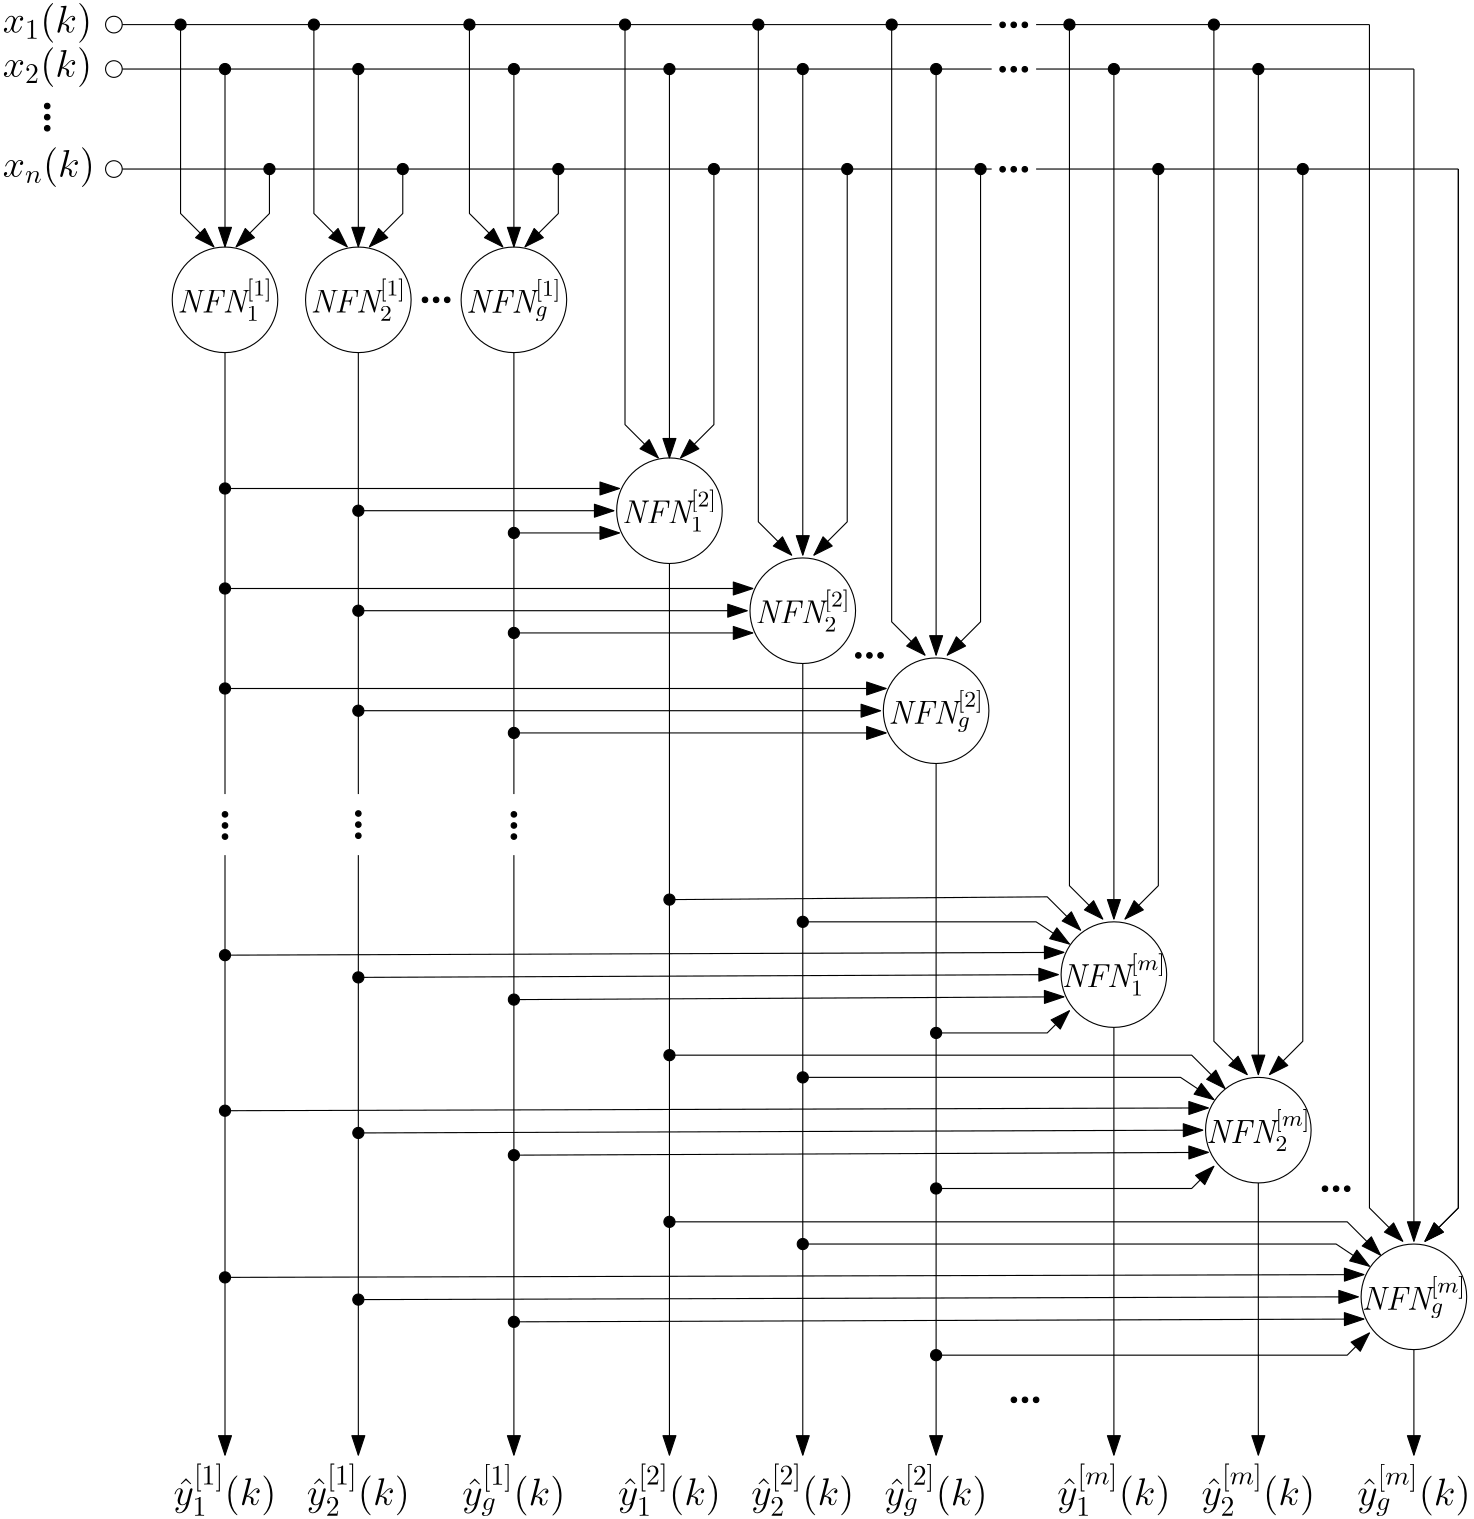 <?xml version="1.0"?>
<!DOCTYPE ipe SYSTEM "ipe.dtd">
<ipe version="70107" creator="Ipe 7.2.2">
<info created="D:20160307172237" modified="D:20160308142314" title="1"/>
<preamble>%%BeginIpePreamble
  \usepackage{amsfonts}
  \newcommand{\R}{\mathbb{R}}
  %%EndIpePreamble
</preamble>
<ipestyle name="basic">
<symbol name="arrow/arc(spx)">
<path stroke="sym-stroke" fill="sym-stroke" pen="sym-pen">
0 0 m
-1 0.333 l
-1 -0.333 l
h
</path>
</symbol>
<symbol name="arrow/farc(spx)">
<path stroke="sym-stroke" fill="white" pen="sym-pen">
0 0 m
-1 0.333 l
-1 -0.333 l
h
</path>
</symbol>
<symbol name="arrow/ptarc(spx)">
<path stroke="sym-stroke" fill="sym-stroke" pen="sym-pen">
0 0 m
-1 0.333 l
-0.8 0 l
-1 -0.333 l
h
</path>
</symbol>
<symbol name="arrow/fptarc(spx)">
<path stroke="sym-stroke" fill="white" pen="sym-pen">
0 0 m
-1 0.333 l
-0.8 0 l
-1 -0.333 l
h
</path>
</symbol>
<symbol name="mark/circle(sx)" transformations="translations">
<path fill="sym-stroke">
0.6 0 0 0.6 0 0 e
0.4 0 0 0.4 0 0 e
</path>
</symbol>
<symbol name="mark/disk(sx)" transformations="translations">
<path fill="sym-stroke">
0.6 0 0 0.6 0 0 e
</path>
</symbol>
<symbol name="mark/fdisk(sfx)" transformations="translations">
<group>
<path fill="sym-fill">
0.5 0 0 0.5 0 0 e
</path>
<path fill="sym-stroke" fillrule="eofill">
0.6 0 0 0.6 0 0 e
0.4 0 0 0.4 0 0 e
</path>
</group>
</symbol>
<symbol name="mark/box(sx)" transformations="translations">
<path fill="sym-stroke" fillrule="eofill">
-0.6 -0.6 m
0.6 -0.6 l
0.6 0.6 l
-0.6 0.6 l
h
-0.4 -0.4 m
0.4 -0.4 l
0.4 0.4 l
-0.4 0.4 l
h
</path>
</symbol>
<symbol name="mark/square(sx)" transformations="translations">
<path fill="sym-stroke">
-0.6 -0.6 m
0.6 -0.6 l
0.6 0.6 l
-0.6 0.6 l
h
</path>
</symbol>
<symbol name="mark/fsquare(sfx)" transformations="translations">
<group>
<path fill="sym-fill">
-0.5 -0.5 m
0.5 -0.5 l
0.5 0.5 l
-0.5 0.5 l
h
</path>
<path fill="sym-stroke" fillrule="eofill">
-0.6 -0.6 m
0.6 -0.6 l
0.6 0.6 l
-0.6 0.6 l
h
-0.4 -0.4 m
0.4 -0.4 l
0.4 0.4 l
-0.4 0.4 l
h
</path>
</group>
</symbol>
<symbol name="mark/cross(sx)" transformations="translations">
<group>
<path fill="sym-stroke">
-0.43 -0.57 m
0.57 0.43 l
0.43 0.57 l
-0.57 -0.43 l
h
</path>
<path fill="sym-stroke">
-0.43 0.57 m
0.57 -0.43 l
0.43 -0.57 l
-0.57 0.43 l
h
</path>
</group>
</symbol>
<symbol name="arrow/fnormal(spx)">
<path stroke="sym-stroke" fill="white" pen="sym-pen">
0 0 m
-1 0.333 l
-1 -0.333 l
h
</path>
</symbol>
<symbol name="arrow/pointed(spx)">
<path stroke="sym-stroke" fill="sym-stroke" pen="sym-pen">
0 0 m
-1 0.333 l
-0.8 0 l
-1 -0.333 l
h
</path>
</symbol>
<symbol name="arrow/fpointed(spx)">
<path stroke="sym-stroke" fill="white" pen="sym-pen">
0 0 m
-1 0.333 l
-0.8 0 l
-1 -0.333 l
h
</path>
</symbol>
<symbol name="arrow/linear(spx)">
<path stroke="sym-stroke" pen="sym-pen">
-1 0.333 m
0 0 l
-1 -0.333 l
</path>
</symbol>
<symbol name="arrow/fdouble(spx)">
<path stroke="sym-stroke" fill="white" pen="sym-pen">
0 0 m
-1 0.333 l
-1 -0.333 l
h
-1 0 m
-2 0.333 l
-2 -0.333 l
h
</path>
</symbol>
<symbol name="arrow/double(spx)">
<path stroke="sym-stroke" fill="sym-stroke" pen="sym-pen">
0 0 m
-1 0.333 l
-1 -0.333 l
h
-1 0 m
-2 0.333 l
-2 -0.333 l
h
</path>
</symbol>
<pen name="heavier" value="0.8"/>
<pen name="fat" value="1.2"/>
<pen name="ultrafat" value="2"/>
<symbolsize name="large" value="5"/>
<symbolsize name="small" value="2"/>
<symbolsize name="tiny" value="1.1"/>
<arrowsize name="large" value="10"/>
<arrowsize name="small" value="5"/>
<arrowsize name="tiny" value="3"/>
<color name="red" value="1 0 0"/>
<color name="green" value="0 1 0"/>
<color name="blue" value="0 0 1"/>
<color name="yellow" value="1 1 0"/>
<color name="orange" value="1 0.647 0"/>
<color name="gold" value="1 0.843 0"/>
<color name="purple" value="0.627 0.125 0.941"/>
<color name="gray" value="0.745"/>
<color name="brown" value="0.647 0.165 0.165"/>
<color name="navy" value="0 0 0.502"/>
<color name="pink" value="1 0.753 0.796"/>
<color name="seagreen" value="0.18 0.545 0.341"/>
<color name="turquoise" value="0.251 0.878 0.816"/>
<color name="violet" value="0.933 0.51 0.933"/>
<color name="darkblue" value="0 0 0.545"/>
<color name="darkcyan" value="0 0.545 0.545"/>
<color name="darkgray" value="0.663"/>
<color name="darkgreen" value="0 0.392 0"/>
<color name="darkmagenta" value="0.545 0 0.545"/>
<color name="darkorange" value="1 0.549 0"/>
<color name="darkred" value="0.545 0 0"/>
<color name="lightblue" value="0.678 0.847 0.902"/>
<color name="lightcyan" value="0.878 1 1"/>
<color name="lightgray" value="0.827"/>
<color name="lightgreen" value="0.565 0.933 0.565"/>
<color name="lightyellow" value="1 1 0.878"/>
<dashstyle name="dashed" value="[4] 0"/>
<dashstyle name="dotted" value="[1 3] 0"/>
<dashstyle name="dash dotted" value="[4 2 1 2] 0"/>
<dashstyle name="dash dot dotted" value="[4 2 1 2 1 2] 0"/>
<textsize name="large" value="\large"/>
<textsize name="Large" value="\Large"/>
<textsize name="LARGE" value="\LARGE"/>
<textsize name="huge" value="\huge"/>
<textsize name="Huge" value="\Huge"/>
<textsize name="small" value="\small"/>
<textsize name="footnote" value="\footnotesize"/>
<textsize name="tiny" value="\tiny"/>
<textstyle name="center" begin="\begin{center}" end="\end{center}"/>
<textstyle name="itemize" begin="\begin{itemize}" end="\end{itemize}"/>
<textstyle name="item" begin="\begin{itemize}\item{}" end="\end{itemize}"/>
<gridsize name="4 pts" value="4"/>
<gridsize name="8 pts (~3 mm)" value="8"/>
<gridsize name="16 pts (~6 mm)" value="16"/>
<gridsize name="32 pts (~12 mm)" value="32"/>
<gridsize name="10 pts (~3.5 mm)" value="10"/>
<gridsize name="20 pts (~7 mm)" value="20"/>
<gridsize name="14 pts (~5 mm)" value="14"/>
<gridsize name="28 pts (~10 mm)" value="28"/>
<gridsize name="56 pts (~20 mm)" value="56"/>
<anglesize name="90 deg" value="90"/>
<anglesize name="60 deg" value="60"/>
<anglesize name="45 deg" value="45"/>
<anglesize name="30 deg" value="30"/>
<anglesize name="22.5 deg" value="22.5"/>
<opacity name="10%" value="0.1"/>
<opacity name="30%" value="0.3"/>
<opacity name="50%" value="0.5"/>
<opacity name="75%" value="0.75"/>
<tiling name="falling" angle="-60" step="4" width="1"/>
<tiling name="rising" angle="30" step="4" width="1"/>
</ipestyle>
<page>
<layer name="alpha"/>
<view layers="alpha" active="alpha"/>
<path layer="alpha" matrix="1 0 0 1 -12 20" stroke="black">
3 0 0 3 68 752 e
</path>
<path stroke="black">
59 772 m
372 772 l
</path>
<text matrix="1 0 0 1 -68 -50.898" transformations="translations" pos="84 820" stroke="black" type="label" width="33.173" height="10.756" depth="3.59" valign="baseline" size="Large">$x_n(k)$</text>
<path matrix="1 0 0 1 -12 56" stroke="black">
3 0 0 3 68 752 e
</path>
<path stroke="black">
59 808 m
372 808 l
</path>
<text matrix="1 0 0 1 -68 -14.898" transformations="translations" pos="84 820" stroke="black" type="label" width="32.175" height="10.756" depth="3.59" valign="baseline" size="Large">$x_2(k)$</text>
<path matrix="1 0 0 1 -12 72" stroke="black">
3 0 0 3 68 752 e
</path>
<path stroke="black">
59 824 m
372 824 l
</path>
<text matrix="1 0 0 1 -68 1.102" transformations="translations" pos="84 820" stroke="black" type="label" width="32.175" height="10.756" depth="3.59" valign="baseline" size="Large">$x_1(k)$</text>
<group matrix="0 1 -1 0 748 686.685">
<path matrix="1 0 0 1 -136 152" stroke="black" fill="black">
1 0 0 1 236 564 e
</path>
<path matrix="1 0 0 1 -132 152" stroke="black" fill="black">
1 0 0 1 236 564 e
</path>
<path matrix="1 0 0 1 -128 152" stroke="black" fill="black">
1 0 0 1 236 564 e
</path>
</group>
<path matrix="1 0 0 1 0 -27" stroke="black" arrow="normal/normal">
96 552 m
96 336 l
</path>
<path matrix="1 0 0 1 0 -27" stroke="black" arrow="normal/normal">
200 552 m
200 336 l
</path>
<text matrix="1 0 0 1 78.7755 160.339" transformations="translations" pos="48 560" stroke="black" type="label" width="34.449" height="12.089" depth="2.93" valign="baseline" size="large">\it{NFN}$_2^{[1]}$</text>
<path matrix="1 0 0 1 48 0" stroke="black" arrow="normal/normal">
96 808 m
96 744 l
</path>
<path matrix="1 0 0 1 48 0" stroke="black" arrow="normal/normal">
112 772 m
112 756 l
100 744 l
</path>
<path matrix="1 0 0 1 48 0" stroke="black" arrow="normal/normal">
80 824 m
80 756 l
92 744 l
</path>
<path matrix="1 0 0 1 8 64.9185" stroke="black">
19 0 0 19 136 660 e
</path>
<path matrix="1 0 0 1 0 -27" stroke="black" arrow="normal/normal">
256 657 m
256 336 l
</path>
<path matrix="1 0 0 1 0 -27" stroke="black" arrow="normal/normal">
304 621 m
304 336 l
</path>
<path matrix="1 0 0 1 0 -27" stroke="black" arrow="normal/normal">
352 585 m
352 336 l
</path>
<path matrix="1 0 0 1 8 -27" stroke="black" arrow="normal/normal">
408 490 m
408 336 l
</path>
<path stroke="black" arrow="normal/normal">
256 808 m
256 668 l
</path>
<path stroke="black" arrow="normal/normal">
272 772 m
272 680 l
260 668 l
</path>
<path stroke="black" arrow="normal/normal">
240 824 m
240 680 l
252 668 l
</path>
<path matrix="1 0 0 1 120 -11" stroke="black">
19 0 0 19 136 660 e
</path>
<text matrix="1 0 0 1 190.775 84.4205" transformations="translations" pos="48 560" stroke="black" type="label" width="34.449" height="12.089" depth="2.93" valign="baseline" size="large">\it{NFN}$_1^{[2]}$</text>
<group matrix="1 0 0 1 0 -27">
<path stroke="black" arrow="normal/normal">
144 676 m
236 676 l
</path>
<path stroke="black" arrow="normal/normal">
96 684 m
238 684 l
</path>
<path stroke="black" arrow="normal/normal">
200 668 m
238 668 l
</path>
</group>
<path stroke="black" arrow="normal/normal">
304 808 m
304 633 l
</path>
<path stroke="black" arrow="normal/normal">
320 772 m
320 645 l
308 633 l
</path>
<path stroke="black" arrow="normal/normal">
288 824 m
288 645 l
300 633 l
</path>
<path stroke="black" arrow="normal/normal">
352 808 m
352 597 l
</path>
<path stroke="black" arrow="normal/normal">
368 772 m
368 609 l
356 597 l
</path>
<path stroke="black" arrow="normal/normal">
336 824 m
336 609 l
348 597 l
</path>
<path matrix="1 0 0 1 0 -27" stroke="black" rarrow="normal/normal">
404 525 m
392 537 l
256 536 l
</path>
<path matrix="1 0 0 1 0 -27" stroke="black" rarrow="normal/normal">
400 520 m
388 528 l
304 528 l
</path>
<path matrix="1 0 0 1 0 -27" stroke="black" rarrow="normal/normal">
400 496 m
392 488 l
352 488 l
</path>
<path stroke="black" arrow="normal/normal">
416 808 m
416 502 l
</path>
<path stroke="black" arrow="normal/normal">
432 772 m
432 514 l
420 502 l
</path>
<path stroke="black" arrow="normal/normal">
400 824 m
400 514 l
412 502 l
</path>
<path matrix="1 0 0 1 280 -178" stroke="black">
19 0 0 19 136 660 e
</path>
<text matrix="1 0 0 1 349.148 -82.5795" transformations="translations" pos="48 560" stroke="black" type="label" width="37.705" height="12.089" depth="2.93" valign="baseline" size="large">\it{NFN}$_1^{[m]}$</text>
<path matrix="1 0 0 1 0 -27" stroke="black" rarrow="normal/normal">
456 468 m
444 480 l
256 480 l
</path>
<path matrix="1 0 0 1 0 -27" stroke="black" rarrow="normal/normal">
452 464 m
440 472 l
304 472 l
</path>
<path matrix="1 0 0 1 0 -27" stroke="black" rarrow="normal/normal">
452 440 m
444 432 l
352 432 l
</path>
<path stroke="black" arrow="normal/normal">
468 808 m
468 446 l
</path>
<path stroke="black" arrow="normal/normal">
484 772 m
484 458 l
472 446 l
</path>
<path stroke="black" arrow="normal/normal">
452 824 m
452 458 l
464 446 l
</path>
<path matrix="1 0 0 1 332 -234" stroke="black">
19 0 0 19 136 660 e
</path>
<text matrix="1 0 0 1 401.148 -138.579" transformations="translations" pos="48 560" stroke="black" type="label" width="37.705" height="12.089" depth="2.93" valign="baseline" size="large">\it{NFN}$_2^{[m]}$</text>
<path matrix="1 0 0 1 0 -27" stroke="black" rarrow="normal/normal">
512 408 m
500 420 l
256 420 l
</path>
<path matrix="1 0 0 1 0 -27" stroke="black" rarrow="normal/normal">
508 404 m
496 412 l
304 412 l
</path>
<path matrix="1 0 0 1 0 -27" stroke="black" rarrow="normal/normal">
508 380 m
500 372 l
352 372 l
</path>
<path stroke="black" arrow="normal/normal">
524 808 m
524 386 l
</path>
<path stroke="black" arrow="normal/normal">
540 772 m
540 398 l
528 386 l
</path>
<path stroke="black" arrow="normal/normal">
508 824 m
508 398 l
520 386 l
</path>
<path matrix="1 0 0 1 388 -294" stroke="black">
19 0 0 19 136 660 e
</path>
<text matrix="1 0 0 1 457.147 -198.662" transformations="translations" pos="48 560" stroke="black" type="label" width="37.705" height="12.094" depth="2.77" valign="baseline" size="large">\it{NFN}$_g^{[m]}$</text>
<path matrix="1 0 0 1 0 -27" stroke="black" arrow="normal/normal">
144 640 m
284 640 l
</path>
<path matrix="1 0 0 1 0 -27" stroke="black" arrow="normal/normal">
96 648 m
286 648 l
</path>
<path matrix="1 0 0 1 0 -27" stroke="black" arrow="normal/normal">
200 632 m
286 632 l
</path>
<path matrix="1 0 0 1 0 -27" stroke="black" arrow="normal/normal">
144 604 m
332 604 l
</path>
<path matrix="1 0 0 1 0 -27" stroke="black" arrow="normal/normal">
96 612 m
334 612 l
</path>
<path matrix="1 0 0 1 0 -27" stroke="black" arrow="normal/normal">
200 596 m
334 596 l
</path>
<path matrix="1 0 0 1 0 -27" stroke="black" arrow="normal/normal">
144 508 m
396 509 l
</path>
<path matrix="1 0 0 1 0 -27" stroke="black" arrow="normal/normal">
96 516 m
398 517 l
</path>
<path matrix="1 0 0 1 0 -27" stroke="black" arrow="normal/normal">
200 500 m
398 501 l
</path>
<path matrix="1 0 0 1 0 -27" stroke="black" arrow="normal/normal">
144 452 m
448 453 l
</path>
<path matrix="1 0 0 1 0 -27" stroke="black" arrow="normal/normal">
96 460 m
450 461 l
</path>
<path matrix="1 0 0 1 0 -27" stroke="black" arrow="normal/normal">
200 444 m
450 445 l
</path>
<path matrix="1 0 0 1 0 -27" stroke="black" arrow="normal/normal">
144 392 m
504 393 l
</path>
<path matrix="1 0 0 1 0 -27" stroke="black" arrow="normal/normal">
96 400 m
506 401 l
</path>
<path matrix="1 0 0 1 0 -27" stroke="black" arrow="normal/normal">
200 384 m
506 385 l
</path>
<path matrix="1 0 0 1 8 -27" stroke="black" arrow="normal/normal">
460 434 m
460 336 l
</path>
<path matrix="1 0 0 1 8 -27" stroke="black" arrow="normal/normal">
516 374 m
516 336 l
</path>
<group matrix="1 0 0 1 280 -387.082">
<path matrix="1 0 0 1 -136 152" stroke="black" fill="black">
1 0 0 1 236 564 e
</path>
<path matrix="1 0 0 1 -132 152" stroke="black" fill="black">
1 0 0 1 236 564 e
</path>
<path matrix="1 0 0 1 -128 152" stroke="black" fill="black">
1 0 0 1 236 564 e
</path>
</group>
<group matrix="0 1 -1 0 812 431.685">
<path matrix="1 0 0 1 -136 152" stroke="black" fill="black">
1 0 0 1 236 564 e
</path>
<path matrix="1 0 0 1 -132 152" stroke="black" fill="black">
1 0 0 1 236 564 e
</path>
<path matrix="1 0 0 1 -128 152" stroke="black" fill="black">
1 0 0 1 236 564 e
</path>
</group>
<group matrix="0 1 -1 0 860 432">
<path matrix="1 0 0 1 -136 152" stroke="black" fill="black">
1 0 0 1 236 564 e
</path>
<path matrix="1 0 0 1 -132 152" stroke="black" fill="black">
1 0 0 1 236 564 e
</path>
<path matrix="1 0 0 1 -128 152" stroke="black" fill="black">
1 0 0 1 236 564 e
</path>
</group>
<group matrix="0 1 -1 0 916 431.685">
<path matrix="1 0 0 1 -136 152" stroke="black" fill="black">
1 0 0 1 236 564 e
</path>
<path matrix="1 0 0 1 -132 152" stroke="black" fill="black">
1 0 0 1 236 564 e
</path>
<path matrix="1 0 0 1 -128 152" stroke="black" fill="black">
1 0 0 1 236 564 e
</path>
</group>
<path stroke="black">
96 547 m
96 706 l
</path>
<group matrix="1 0 0 1 275.94 55.918">
<path matrix="1 0 0 1 -136 152" stroke="black" fill="black">
1 0 0 1 236 564 e
</path>
<path matrix="1 0 0 1 -132 152" stroke="black" fill="black">
1 0 0 1 236 564 e
</path>
<path matrix="1 0 0 1 -128 152" stroke="black" fill="black">
1 0 0 1 236 564 e
</path>
</group>
<group matrix="1 0 0 1 275.94 91.918">
<path matrix="1 0 0 1 -136 152" stroke="black" fill="black">
1 0 0 1 236 564 e
</path>
<path matrix="1 0 0 1 -132 152" stroke="black" fill="black">
1 0 0 1 236 564 e
</path>
<path matrix="1 0 0 1 -128 152" stroke="black" fill="black">
1 0 0 1 236 564 e
</path>
</group>
<group matrix="1 0 0 1 275.94 107.918">
<path matrix="1 0 0 1 -136 152" stroke="black" fill="black">
1 0 0 1 236 564 e
</path>
<path matrix="1 0 0 1 -132 152" stroke="black" fill="black">
1 0 0 1 236 564 e
</path>
<path matrix="1 0 0 1 -128 152" stroke="black" fill="black">
1 0 0 1 236 564 e
</path>
</group>
<path stroke="black">
388 772 m
540 772 l
</path>
<path stroke="black">
388 808 m
524 808 l
</path>
<path stroke="black">
388 824 m
508 824 l
</path>
<group matrix="1 0 0 1 392 -311.082">
<path matrix="1 0 0 1 -136 152" stroke="black" fill="black">
1 0 0 1 236 564 e
</path>
<path matrix="1 0 0 1 -132 152" stroke="black" fill="black">
1 0 0 1 236 564 e
</path>
<path matrix="1 0 0 1 -128 152" stroke="black" fill="black">
1 0 0 1 236 564 e
</path>
</group>
<group matrix="1 0 0 1 224 -119.082">
<path matrix="1 0 0 1 -136 152" stroke="black" fill="black">
1 0 0 1 236 564 e
</path>
<path matrix="1 0 0 1 -132 152" stroke="black" fill="black">
1 0 0 1 236 564 e
</path>
<path matrix="1 0 0 1 -128 152" stroke="black" fill="black">
1 0 0 1 236 564 e
</path>
</group>
<group matrix="1 0 0 1 68 8.9185">
<path matrix="1 0 0 1 -136 152" stroke="black" fill="black">
1 0 0 1 236 564 e
</path>
<path matrix="1 0 0 1 -132 152" stroke="black" fill="black">
1 0 0 1 236 564 e
</path>
<path matrix="1 0 0 1 -128 152" stroke="black" fill="black">
1 0 0 1 236 564 e
</path>
</group>
<path stroke="black" arrow="normal/normal">
96 808 m
96 744 l
</path>
<path stroke="black" arrow="normal/normal">
112 772 m
112 756 l
100 744 l
</path>
<path stroke="black" arrow="normal/normal">
80 824 m
80 756 l
92 744 l
</path>
<path matrix="1 0 0 1 -40 64.9185" stroke="black">
19 0 0 19 136 660 e
</path>
<text matrix="1 0 0 1 30.7755 160.339" transformations="translations" pos="48 560" stroke="black" type="label" width="34.449" height="12.089" depth="2.93" valign="baseline" size="large">\it{NFN}$_1^{[1]}$</text>
<path matrix="1 0 0 1 104 0" stroke="black" arrow="normal/normal">
96 808 m
96 744 l
</path>
<path matrix="1 0 0 1 104 0" stroke="black" arrow="normal/normal">
112 772 m
112 756 l
100 744 l
</path>
<path matrix="1 0 0 1 104 0" stroke="black" arrow="normal/normal">
80 824 m
80 756 l
92 744 l
</path>
<path matrix="1 0 0 1 64 64.9185" stroke="black">
19 0 0 19 136 660 e
</path>
<text matrix="1 0 0 1 134.775 160.257" transformations="translations" pos="48 560" stroke="black" type="label" width="34.449" height="12.094" depth="2.77" valign="baseline" size="large">\it{NFN}$_g^{[1]}$</text>
<text matrix="1 0 0 1 238.776 48.4205" transformations="translations" pos="48 560" stroke="black" type="label" width="34.449" height="12.089" depth="2.93" valign="baseline" size="large">\it{NFN}$_2^{[2]}$</text>
<path matrix="1 0 0 1 168 -47" stroke="black">
19 0 0 19 136 660 e
</path>
<path matrix="1 0 0 1 216 -83" stroke="black">
19 0 0 19 136 660 e
</path>
<text matrix="1 0 0 1 286.776 12.338" transformations="translations" pos="48 560" stroke="black" type="label" width="34.449" height="12.094" depth="2.77" valign="baseline" size="large">\it{NFN}$_g^{[2]}$</text>
<path matrix="1 0 0 1 48 -27" stroke="black" arrow="normal/normal">
96 552 m
96 336 l
</path>
<text matrix="1 0 0 1 17.4545 -285" transformations="translations" pos="60 576" stroke="black" type="label" width="37.091" height="14.908" depth="3.77" valign="baseline" size="Large">$\hat{y}_1^{[1]}(k)$</text>
<text matrix="1 0 0 1 65.4545 -285" transformations="translations" pos="60 576" stroke="black" type="label" width="37.091" height="14.908" depth="3.77" valign="baseline" size="Large">$\hat{y}_2^{[1]}(k)$</text>
<text matrix="1 0 0 1 121.454 -285.087" transformations="translations" pos="60 576" stroke="black" type="label" width="37.091" height="14.901" depth="3.59" valign="baseline" size="Large">$\hat{y}_g^{[1]}(k)$</text>
<text matrix="1 0 0 1 177.454 -285" transformations="translations" pos="60 576" stroke="black" type="label" width="37.091" height="14.908" depth="3.77" valign="baseline" size="Large">$\hat{y}_1^{[2]}(k)$</text>
<text matrix="1 0 0 1 225.454 -285" transformations="translations" pos="60 576" stroke="black" type="label" width="37.091" height="14.908" depth="3.77" valign="baseline" size="Large">$\hat{y}_2^{[2]}(k)$</text>
<text matrix="1 0 0 1 273.454 -285.087" transformations="translations" pos="60 576" stroke="black" type="label" width="37.091" height="14.901" depth="3.59" valign="baseline" size="Large">$\hat{y}_g^{[2]}(k)$</text>
<text matrix="1 0 0 1 335.572 -285" transformations="translations" pos="60 576" stroke="black" type="label" width="40.857" height="14.908" depth="3.77" valign="baseline" size="Large">$\hat{y}_1^{[m]}(k)$</text>
<text matrix="1 0 0 1 387.572 -285" transformations="translations" pos="60 576" stroke="black" type="label" width="40.857" height="14.908" depth="3.77" valign="baseline" size="Large">$\hat{y}_2^{[m]}(k)$</text>
<text matrix="1 0 0 1 443.572 -285.087" transformations="translations" pos="60 576" stroke="black" type="label" width="40.857" height="14.901" depth="3.59" valign="baseline" size="Large">$\hat{y}_g^{[m]}(k)$</text>
<path matrix="1 0 0 1 48 0" stroke="black">
96 547 m
96 706 l
</path>
<path matrix="1 0 0 1 104 0" stroke="black">
96 547 m
96 706 l
</path>
<path stroke="black" arrow="normal/normal">
540 772 m
540 398 l
528 386 l
</path>
<path matrix="1 0 0 1 -44 -8" stroke="black" fill="black">
2 0 0 2 124 832 e
</path>
<path matrix="1 0 0 1 -28 -24" stroke="black" fill="black">
2 0 0 2 124 832 e
</path>
<path matrix="1 0 0 1 -12 -60" stroke="black" fill="black">
2 0 0 2 124 832 e
</path>
<path matrix="1 0 0 1 4 -8" stroke="black" fill="black">
2 0 0 2 124 832 e
</path>
<path matrix="1 0 0 1 20 -24" stroke="black" fill="black">
2 0 0 2 124 832 e
</path>
<path matrix="1 0 0 1 36 -60" stroke="black" fill="black">
2 0 0 2 124 832 e
</path>
<path matrix="1 0 0 1 60 -8" stroke="black" fill="black">
2 0 0 2 124 832 e
</path>
<path matrix="1 0 0 1 76 -24" stroke="black" fill="black">
2 0 0 2 124 832 e
</path>
<path matrix="1 0 0 1 92 -60" stroke="black" fill="black">
2 0 0 2 124 832 e
</path>
<path matrix="1 0 0 1 116 -8" stroke="black" fill="black">
2 0 0 2 124 832 e
</path>
<path matrix="1 0 0 1 132 -24" stroke="black" fill="black">
2 0 0 2 124 832 e
</path>
<path matrix="1 0 0 1 148 -60" stroke="black" fill="black">
2 0 0 2 124 832 e
</path>
<path matrix="1 0 0 1 164 -8" stroke="black" fill="black">
2 0 0 2 124 832 e
</path>
<path matrix="1 0 0 1 180 -24" stroke="black" fill="black">
2 0 0 2 124 832 e
</path>
<path matrix="1 0 0 1 196 -60" stroke="black" fill="black">
2 0 0 2 124 832 e
</path>
<path matrix="1 0 0 1 212 -8" stroke="black" fill="black">
2 0 0 2 124 832 e
</path>
<path matrix="1 0 0 1 228 -24" stroke="black" fill="black">
2 0 0 2 124 832 e
</path>
<path matrix="1 0 0 1 244 -60" stroke="black" fill="black">
2 0 0 2 124 832 e
</path>
<path matrix="1 0 0 1 276 -8" stroke="black" fill="black">
2 0 0 2 124 832 e
</path>
<path matrix="1 0 0 1 292 -24" stroke="black" fill="black">
2 0 0 2 124 832 e
</path>
<path matrix="1 0 0 1 308 -60" stroke="black" fill="black">
2 0 0 2 124 832 e
</path>
<path matrix="1 0 0 1 328 -8" stroke="black" fill="black">
2 0 0 2 124 832 e
</path>
<path matrix="1 0 0 1 344 -24" stroke="black" fill="black">
2 0 0 2 124 832 e
</path>
<path matrix="1 0 0 1 360 -60" stroke="black" fill="black">
2 0 0 2 124 832 e
</path>
<path matrix="1 0 0 1 76 -191" stroke="black" fill="black">
2 0 0 2 124 832 e
</path>
<path matrix="1 0 0 1 76 -227" stroke="black" fill="black">
2 0 0 2 124 832 e
</path>
<path matrix="1 0 0 1 76 -263" stroke="black" fill="black">
2 0 0 2 124 832 e
</path>
<path matrix="1 0 0 1 20 -183" stroke="black" fill="black">
2 0 0 2 124 832 e
</path>
<path matrix="1 0 0 1 20 -219" stroke="black" fill="black">
2 0 0 2 124 832 e
</path>
<path matrix="1 0 0 1 20 -255" stroke="black" fill="black">
2 0 0 2 124 832 e
</path>
<path matrix="1 0 0 1 -28 -175" stroke="black" fill="black">
2 0 0 2 124 832 e
</path>
<path matrix="1 0 0 1 -28 -211" stroke="black" fill="black">
2 0 0 2 124 832 e
</path>
<path matrix="1 0 0 1 -28 -247" stroke="black" fill="black">
2 0 0 2 124 832 e
</path>
<path matrix="1 0 0 1 132 -323" stroke="black" fill="black">
2 0 0 2 124 832 e
</path>
<path matrix="1 0 0 1 132 -379" stroke="black" fill="black">
2 0 0 2 124 832 e
</path>
<path matrix="1 0 0 1 132 -439" stroke="black" fill="black">
2 0 0 2 124 832 e
</path>
<path matrix="1 0 0 1 180 -331" stroke="black" fill="black">
2 0 0 2 124 832 e
</path>
<path matrix="1 0 0 1 180 -387" stroke="black" fill="black">
2 0 0 2 124 832 e
</path>
<path matrix="1 0 0 1 180 -447" stroke="black" fill="black">
2 0 0 2 124 832 e
</path>
<path matrix="1 0 0 1 228 -371" stroke="black" fill="black">
2 0 0 2 124 832 e
</path>
<path matrix="1 0 0 1 228 -427" stroke="black" fill="black">
2 0 0 2 124 832 e
</path>
<path matrix="1 0 0 1 228 -487" stroke="black" fill="black">
2 0 0 2 124 832 e
</path>
<path matrix="1 0 0 1 76 -475" stroke="black" fill="black">
2 0 0 2 124 832 e
</path>
<path matrix="1 0 0 1 76 -415" stroke="black" fill="black">
2 0 0 2 124 832 e
</path>
<path matrix="1 0 0 1 76 -359" stroke="black" fill="black">
2 0 0 2 124 832 e
</path>
<path matrix="1 0 0 1 -28 -343" stroke="black" fill="black">
2 0 0 2 124 832 e
</path>
<path matrix="1 0 0 1 -28 -399" stroke="black" fill="black">
2 0 0 2 124 832 e
</path>
<path matrix="1 0 0 1 -28 -459" stroke="black" fill="black">
2 0 0 2 124 832 e
</path>
<path matrix="1 0 0 1 20 -467" stroke="black" fill="black">
2 0 0 2 124 832 e
</path>
<path matrix="1 0 0 1 20 -407" stroke="black" fill="black">
2 0 0 2 124 832 e
</path>
<path matrix="1 0 0 1 20 -351" stroke="black" fill="black">
2 0 0 2 124 832 e
</path>
</page>
</ipe>
